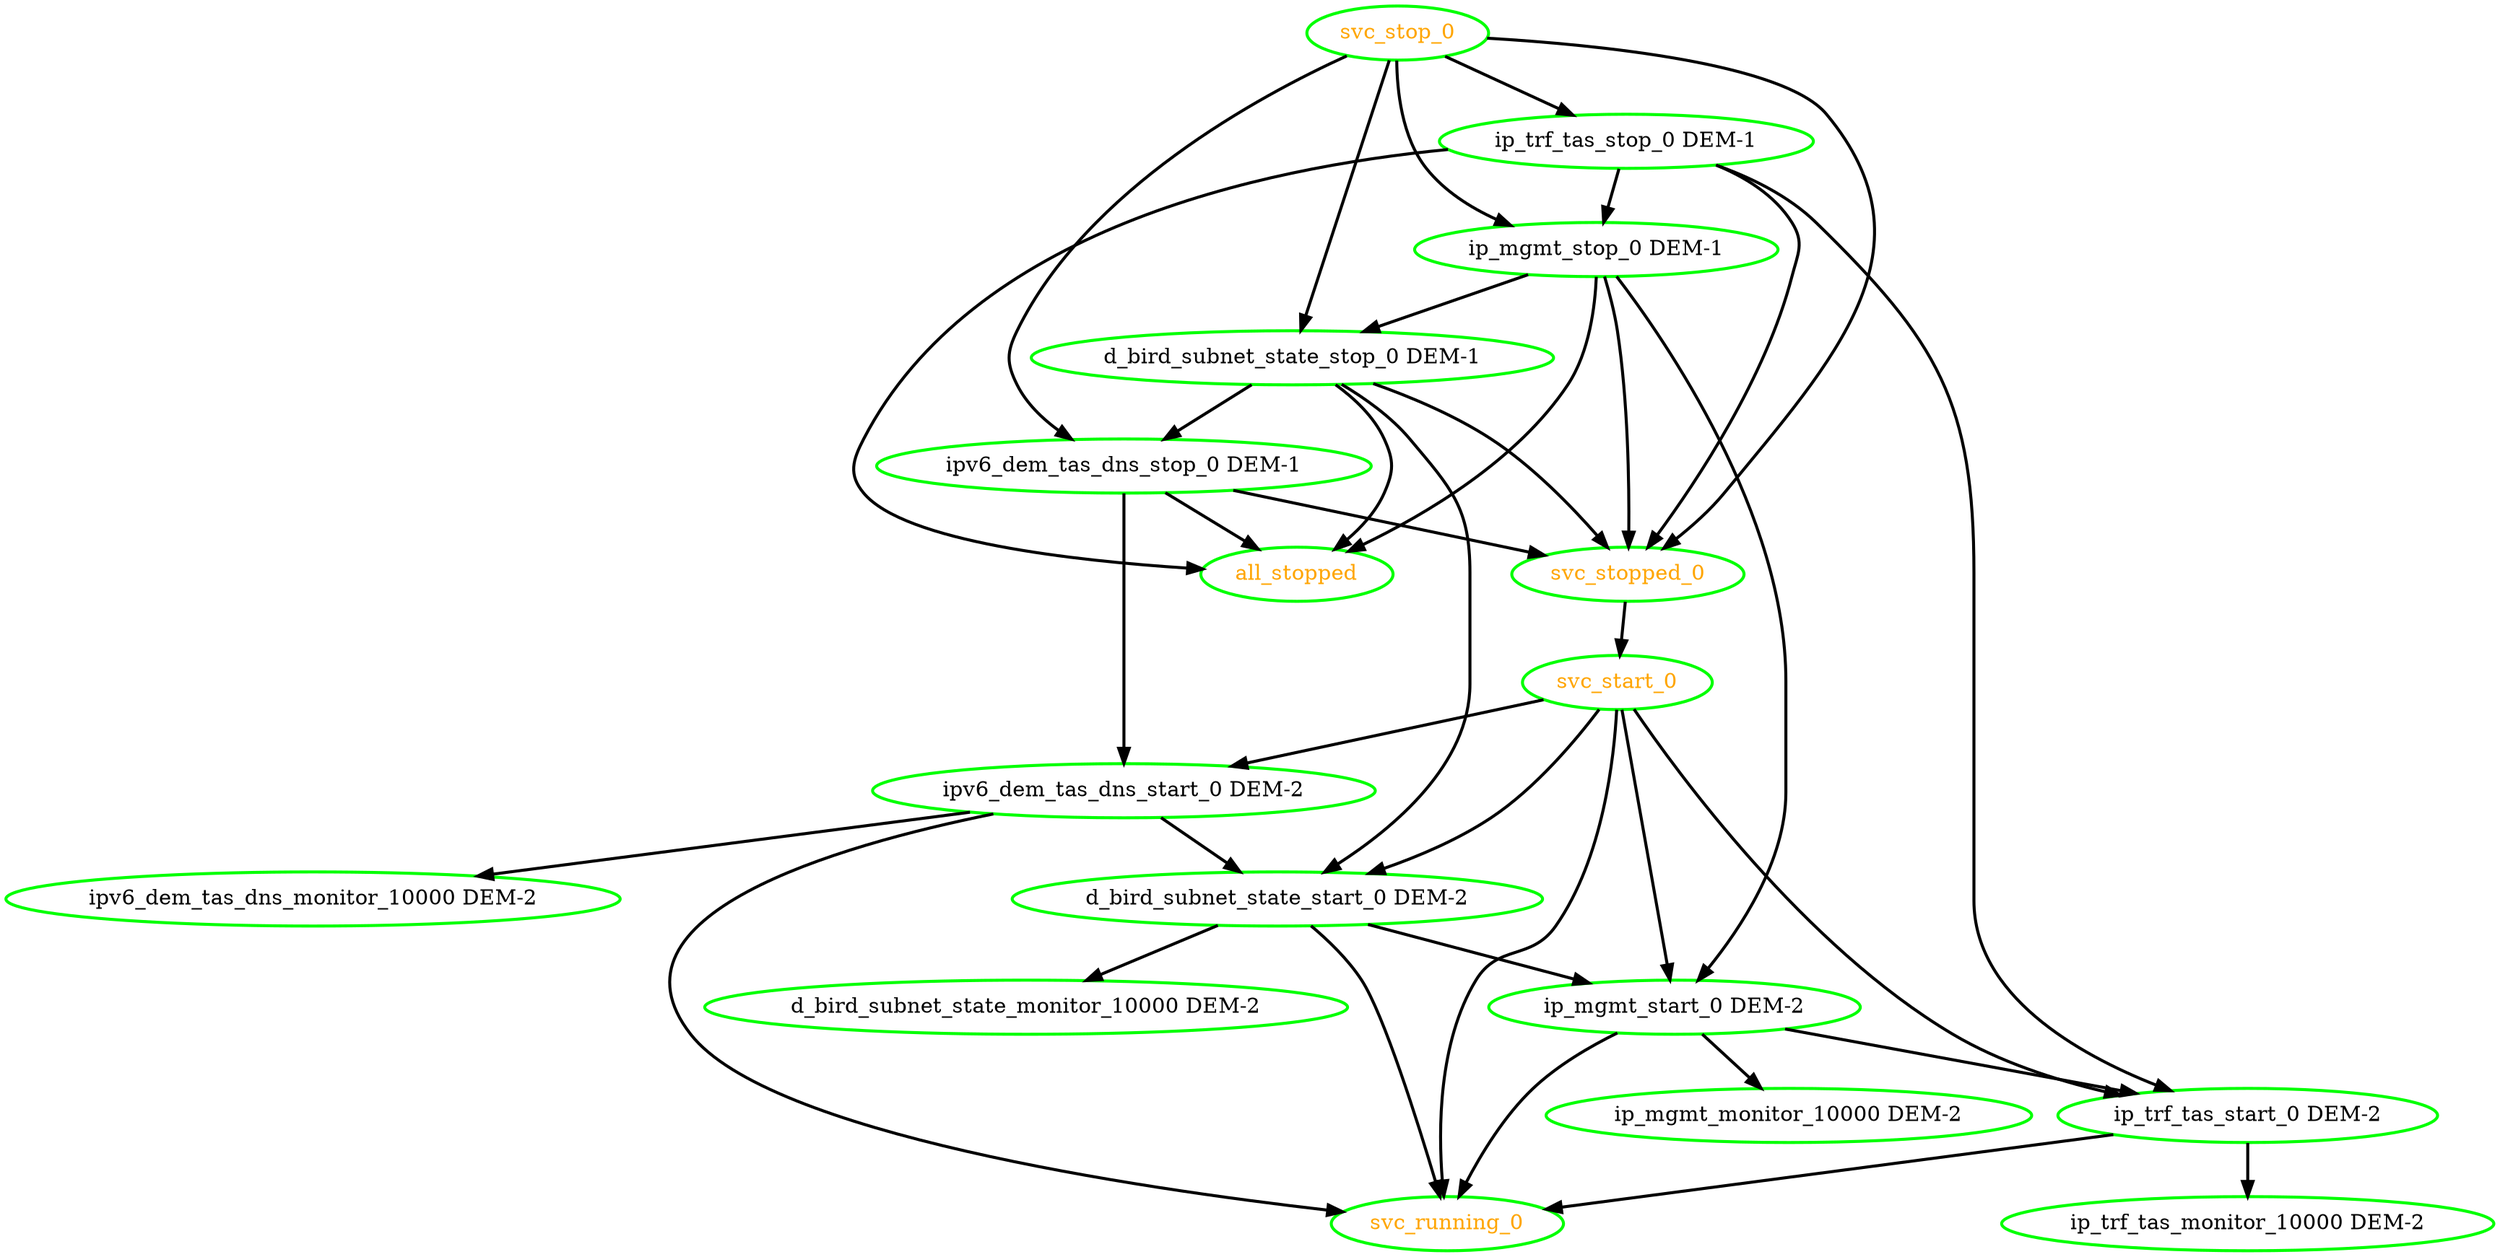digraph "g" {
"all_stopped" [ style=bold color="green" fontcolor="orange"]
"d_bird_subnet_state_monitor_10000 DEM-2" [ style=bold color="green" fontcolor="black"]
"d_bird_subnet_state_start_0 DEM-2" -> "d_bird_subnet_state_monitor_10000 DEM-2" [ style = bold]
"d_bird_subnet_state_start_0 DEM-2" -> "ip_mgmt_start_0 DEM-2" [ style = bold]
"d_bird_subnet_state_start_0 DEM-2" -> "svc_running_0" [ style = bold]
"d_bird_subnet_state_start_0 DEM-2" [ style=bold color="green" fontcolor="black"]
"d_bird_subnet_state_stop_0 DEM-1" -> "all_stopped" [ style = bold]
"d_bird_subnet_state_stop_0 DEM-1" -> "d_bird_subnet_state_start_0 DEM-2" [ style = bold]
"d_bird_subnet_state_stop_0 DEM-1" -> "ipv6_dem_tas_dns_stop_0 DEM-1" [ style = bold]
"d_bird_subnet_state_stop_0 DEM-1" -> "svc_stopped_0" [ style = bold]
"d_bird_subnet_state_stop_0 DEM-1" [ style=bold color="green" fontcolor="black"]
"ip_mgmt_monitor_10000 DEM-2" [ style=bold color="green" fontcolor="black"]
"ip_mgmt_start_0 DEM-2" -> "ip_mgmt_monitor_10000 DEM-2" [ style = bold]
"ip_mgmt_start_0 DEM-2" -> "ip_trf_tas_start_0 DEM-2" [ style = bold]
"ip_mgmt_start_0 DEM-2" -> "svc_running_0" [ style = bold]
"ip_mgmt_start_0 DEM-2" [ style=bold color="green" fontcolor="black"]
"ip_mgmt_stop_0 DEM-1" -> "all_stopped" [ style = bold]
"ip_mgmt_stop_0 DEM-1" -> "d_bird_subnet_state_stop_0 DEM-1" [ style = bold]
"ip_mgmt_stop_0 DEM-1" -> "ip_mgmt_start_0 DEM-2" [ style = bold]
"ip_mgmt_stop_0 DEM-1" -> "svc_stopped_0" [ style = bold]
"ip_mgmt_stop_0 DEM-1" [ style=bold color="green" fontcolor="black"]
"ip_trf_tas_monitor_10000 DEM-2" [ style=bold color="green" fontcolor="black"]
"ip_trf_tas_start_0 DEM-2" -> "ip_trf_tas_monitor_10000 DEM-2" [ style = bold]
"ip_trf_tas_start_0 DEM-2" -> "svc_running_0" [ style = bold]
"ip_trf_tas_start_0 DEM-2" [ style=bold color="green" fontcolor="black"]
"ip_trf_tas_stop_0 DEM-1" -> "all_stopped" [ style = bold]
"ip_trf_tas_stop_0 DEM-1" -> "ip_mgmt_stop_0 DEM-1" [ style = bold]
"ip_trf_tas_stop_0 DEM-1" -> "ip_trf_tas_start_0 DEM-2" [ style = bold]
"ip_trf_tas_stop_0 DEM-1" -> "svc_stopped_0" [ style = bold]
"ip_trf_tas_stop_0 DEM-1" [ style=bold color="green" fontcolor="black"]
"ipv6_dem_tas_dns_monitor_10000 DEM-2" [ style=bold color="green" fontcolor="black"]
"ipv6_dem_tas_dns_start_0 DEM-2" -> "d_bird_subnet_state_start_0 DEM-2" [ style = bold]
"ipv6_dem_tas_dns_start_0 DEM-2" -> "ipv6_dem_tas_dns_monitor_10000 DEM-2" [ style = bold]
"ipv6_dem_tas_dns_start_0 DEM-2" -> "svc_running_0" [ style = bold]
"ipv6_dem_tas_dns_start_0 DEM-2" [ style=bold color="green" fontcolor="black"]
"ipv6_dem_tas_dns_stop_0 DEM-1" -> "all_stopped" [ style = bold]
"ipv6_dem_tas_dns_stop_0 DEM-1" -> "ipv6_dem_tas_dns_start_0 DEM-2" [ style = bold]
"ipv6_dem_tas_dns_stop_0 DEM-1" -> "svc_stopped_0" [ style = bold]
"ipv6_dem_tas_dns_stop_0 DEM-1" [ style=bold color="green" fontcolor="black"]
"svc_running_0" [ style=bold color="green" fontcolor="orange"]
"svc_start_0" -> "d_bird_subnet_state_start_0 DEM-2" [ style = bold]
"svc_start_0" -> "ip_mgmt_start_0 DEM-2" [ style = bold]
"svc_start_0" -> "ip_trf_tas_start_0 DEM-2" [ style = bold]
"svc_start_0" -> "ipv6_dem_tas_dns_start_0 DEM-2" [ style = bold]
"svc_start_0" -> "svc_running_0" [ style = bold]
"svc_start_0" [ style=bold color="green" fontcolor="orange"]
"svc_stop_0" -> "d_bird_subnet_state_stop_0 DEM-1" [ style = bold]
"svc_stop_0" -> "ip_mgmt_stop_0 DEM-1" [ style = bold]
"svc_stop_0" -> "ip_trf_tas_stop_0 DEM-1" [ style = bold]
"svc_stop_0" -> "ipv6_dem_tas_dns_stop_0 DEM-1" [ style = bold]
"svc_stop_0" -> "svc_stopped_0" [ style = bold]
"svc_stop_0" [ style=bold color="green" fontcolor="orange"]
"svc_stopped_0" -> "svc_start_0" [ style = bold]
"svc_stopped_0" [ style=bold color="green" fontcolor="orange"]
}
